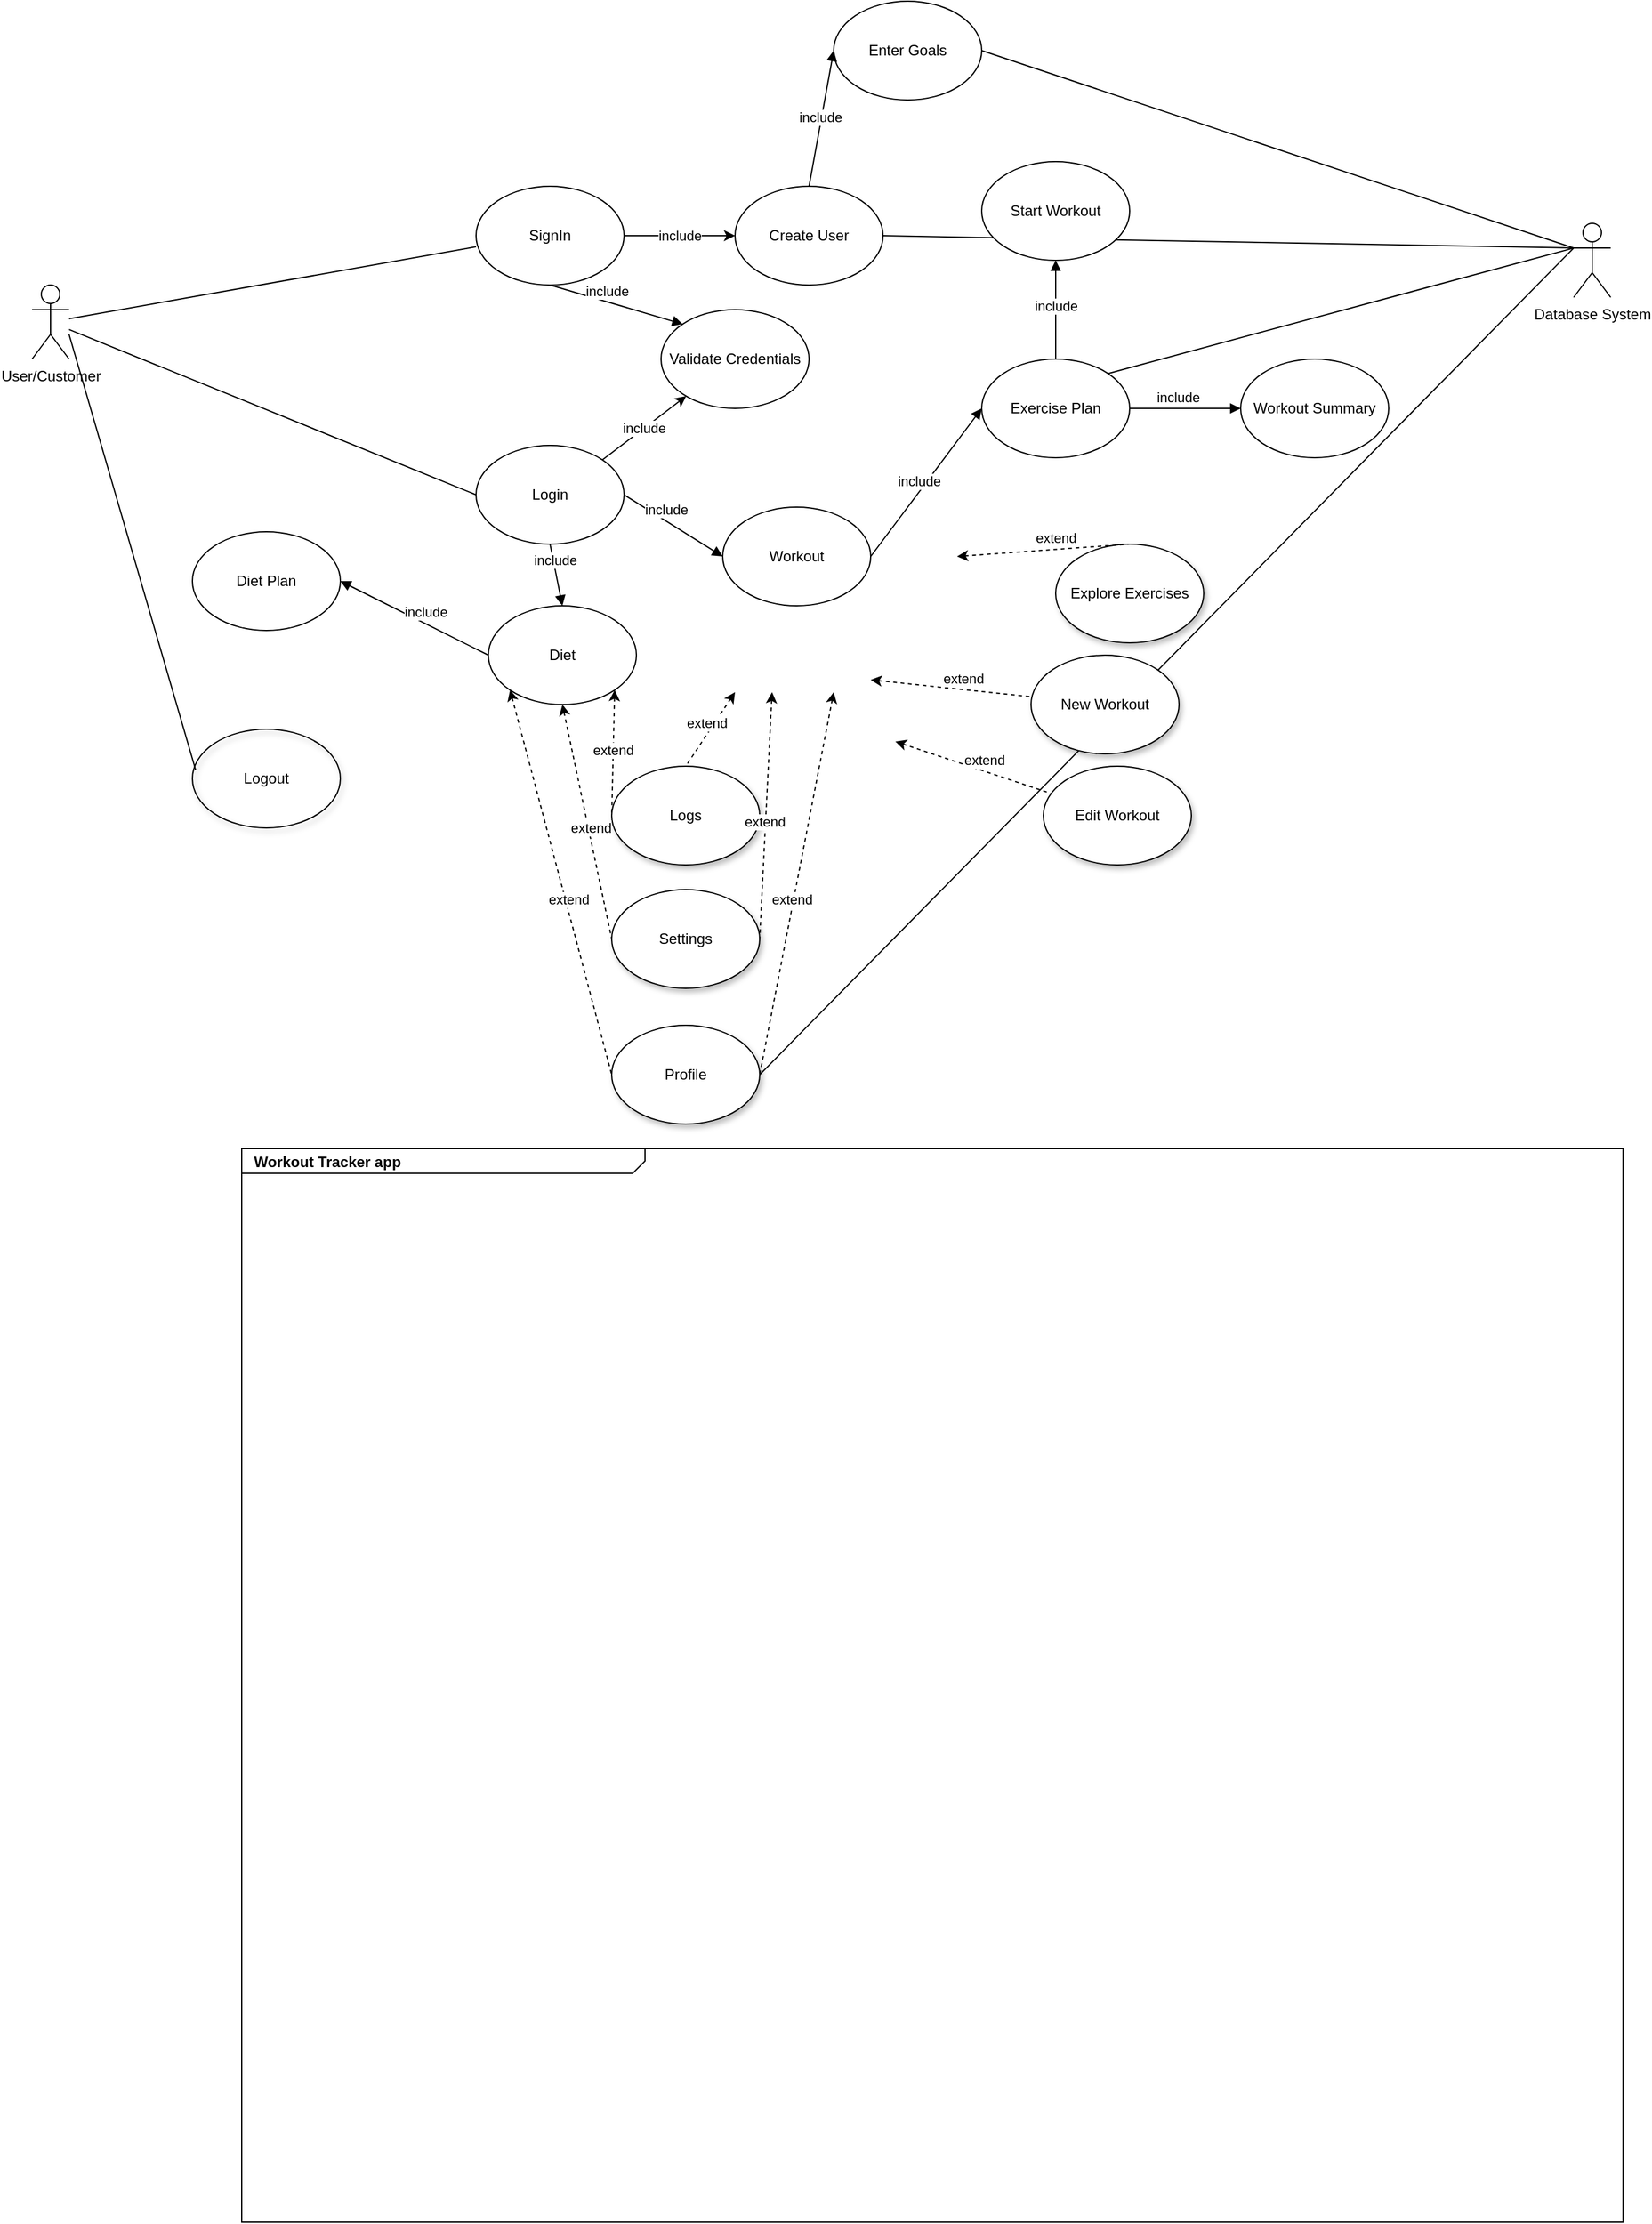 <mxfile version="14.1.9" type="device"><diagram name="Page-1" id="929967ad-93f9-6ef4-fab6-5d389245f69c"><mxGraphModel dx="942" dy="643" grid="1" gridSize="10" guides="1" tooltips="1" connect="1" arrows="1" fold="1" page="1" pageScale="1.5" pageWidth="1169" pageHeight="826" background="none" math="0" shadow="0"><root><mxCell id="0" style=";html=1;"/><mxCell id="1" style=";html=1;" parent="0"/><mxCell id="ImupgbFTNww15qWxXNLe-9" value="" style="endArrow=none;html=1;exitX=1;exitY=0.5;exitDx=0;exitDy=0;" edge="1" parent="1" source="gv6v8NTu2cxi0DHk2Hy_-34"><mxGeometry width="50" height="50" relative="1" as="geometry"><mxPoint x="1070" y="720" as="sourcePoint"/><mxPoint x="1330" y="440" as="targetPoint"/></mxGeometry></mxCell><mxCell id="gv6v8NTu2cxi0DHk2Hy_-1" value="User/Customer" style="shape=umlActor;verticalLabelPosition=bottom;verticalAlign=top;html=1;outlineConnect=0;" parent="1" vertex="1"><mxGeometry x="80" y="470" width="30" height="60" as="geometry"/></mxCell><mxCell id="gv6v8NTu2cxi0DHk2Hy_-2" value="SignIn" style="ellipse;whiteSpace=wrap;html=1;" parent="1" vertex="1"><mxGeometry x="440" y="390" width="120" height="80" as="geometry"/></mxCell><mxCell id="gv6v8NTu2cxi0DHk2Hy_-3" value="Login" style="ellipse;whiteSpace=wrap;html=1;" parent="1" vertex="1"><mxGeometry x="440" y="600" width="120" height="80" as="geometry"/></mxCell><mxCell id="gv6v8NTu2cxi0DHk2Hy_-4" value="" style="endArrow=none;html=1;entryX=0;entryY=0.613;entryDx=0;entryDy=0;entryPerimeter=0;" parent="1" source="gv6v8NTu2cxi0DHk2Hy_-1" target="gv6v8NTu2cxi0DHk2Hy_-2" edge="1"><mxGeometry width="50" height="50" relative="1" as="geometry"><mxPoint x="590" y="530" as="sourcePoint"/><mxPoint x="640" y="480" as="targetPoint"/></mxGeometry></mxCell><mxCell id="gv6v8NTu2cxi0DHk2Hy_-5" value="" style="endArrow=none;html=1;entryX=0;entryY=0.5;entryDx=0;entryDy=0;" parent="1" source="gv6v8NTu2cxi0DHk2Hy_-1" target="gv6v8NTu2cxi0DHk2Hy_-3" edge="1"><mxGeometry width="50" height="50" relative="1" as="geometry"><mxPoint x="590" y="530" as="sourcePoint"/><mxPoint x="451" y="555" as="targetPoint"/></mxGeometry></mxCell><mxCell id="gv6v8NTu2cxi0DHk2Hy_-6" value="Create User" style="ellipse;whiteSpace=wrap;html=1;" parent="1" vertex="1"><mxGeometry x="650" y="390" width="120" height="80" as="geometry"/></mxCell><mxCell id="gv6v8NTu2cxi0DHk2Hy_-7" value="include" style="html=1;verticalAlign=bottom;endArrow=block;exitX=0.5;exitY=1;exitDx=0;exitDy=0;entryX=0;entryY=0;entryDx=0;entryDy=0;" parent="1" source="gv6v8NTu2cxi0DHk2Hy_-2" target="ImupgbFTNww15qWxXNLe-10" edge="1"><mxGeometry x="-0.143" width="80" relative="1" as="geometry"><mxPoint x="580" y="500" as="sourcePoint"/><mxPoint x="530" y="330" as="targetPoint"/><mxPoint as="offset"/></mxGeometry></mxCell><mxCell id="1672d66443f91eb5-1" value="&lt;p style=&quot;margin: 0px ; margin-top: 4px ; margin-left: 10px ; text-align: left&quot;&gt;&lt;b&gt;Workout Tracker app&lt;/b&gt;&lt;/p&gt;" style="html=1;strokeWidth=1;shape=mxgraph.sysml.package;html=1;overflow=fill;whiteSpace=wrap;fillColor=none;gradientColor=none;fontSize=12;align=center;labelX=327.64;" parent="1" vertex="1"><mxGeometry x="250" y="1170" width="1120" height="870" as="geometry"/></mxCell><mxCell id="gv6v8NTu2cxi0DHk2Hy_-8" value="Workout" style="ellipse;whiteSpace=wrap;html=1;" parent="1" vertex="1"><mxGeometry x="640" y="650" width="120" height="80" as="geometry"/></mxCell><mxCell id="gv6v8NTu2cxi0DHk2Hy_-9" value="include" style="html=1;verticalAlign=bottom;endArrow=block;exitX=1;exitY=0.5;exitDx=0;exitDy=0;entryX=0;entryY=0.5;entryDx=0;entryDy=0;" parent="1" target="gv6v8NTu2cxi0DHk2Hy_-8" edge="1" source="gv6v8NTu2cxi0DHk2Hy_-3"><mxGeometry x="-0.143" width="80" relative="1" as="geometry"><mxPoint x="560" y="570" as="sourcePoint"/><mxPoint x="660" y="650" as="targetPoint"/><mxPoint as="offset"/></mxGeometry></mxCell><mxCell id="gv6v8NTu2cxi0DHk2Hy_-10" value="Enter Goals" style="ellipse;whiteSpace=wrap;html=1;" parent="1" vertex="1"><mxGeometry x="730" y="240" width="120" height="80" as="geometry"/></mxCell><mxCell id="gv6v8NTu2cxi0DHk2Hy_-11" value="include" style="html=1;verticalAlign=bottom;endArrow=block;exitX=0.5;exitY=0;exitDx=0;exitDy=0;entryX=0;entryY=0.5;entryDx=0;entryDy=0;" parent="1" source="gv6v8NTu2cxi0DHk2Hy_-6" target="gv6v8NTu2cxi0DHk2Hy_-10" edge="1"><mxGeometry x="-0.143" width="80" relative="1" as="geometry"><mxPoint x="690" y="300" as="sourcePoint"/><mxPoint x="790" y="380" as="targetPoint"/><mxPoint as="offset"/></mxGeometry></mxCell><mxCell id="gv6v8NTu2cxi0DHk2Hy_-16" value="Diet" style="ellipse;whiteSpace=wrap;html=1;" parent="1" vertex="1"><mxGeometry x="450" y="730" width="120" height="80" as="geometry"/></mxCell><mxCell id="gv6v8NTu2cxi0DHk2Hy_-17" value="include" style="html=1;verticalAlign=bottom;endArrow=block;exitX=0.5;exitY=1;exitDx=0;exitDy=0;entryX=0.5;entryY=0;entryDx=0;entryDy=0;" parent="1" source="gv6v8NTu2cxi0DHk2Hy_-3" target="gv6v8NTu2cxi0DHk2Hy_-16" edge="1"><mxGeometry x="-0.143" width="80" relative="1" as="geometry"><mxPoint x="470" y="630" as="sourcePoint"/><mxPoint x="530" y="800" as="targetPoint"/><mxPoint as="offset"/></mxGeometry></mxCell><mxCell id="gv6v8NTu2cxi0DHk2Hy_-18" value="Workout Summary" style="ellipse;whiteSpace=wrap;html=1;" parent="1" vertex="1"><mxGeometry x="1060" y="530" width="120" height="80" as="geometry"/></mxCell><mxCell id="gv6v8NTu2cxi0DHk2Hy_-19" value="include" style="html=1;verticalAlign=bottom;endArrow=block;exitX=1;exitY=0.5;exitDx=0;exitDy=0;entryX=0;entryY=0.5;entryDx=0;entryDy=0;" parent="1" source="gv6v8NTu2cxi0DHk2Hy_-26" target="gv6v8NTu2cxi0DHk2Hy_-18" edge="1"><mxGeometry x="-0.143" width="80" relative="1" as="geometry"><mxPoint x="1110" y="470" as="sourcePoint"/><mxPoint x="1210" y="550" as="targetPoint"/><mxPoint as="offset"/></mxGeometry></mxCell><mxCell id="gv6v8NTu2cxi0DHk2Hy_-20" value="New Workout" style="ellipse;whiteSpace=wrap;html=1;shadow=1;" parent="1" vertex="1"><mxGeometry x="890" y="770" width="120" height="80" as="geometry"/></mxCell><mxCell id="gv6v8NTu2cxi0DHk2Hy_-21" value="extend" style="html=1;verticalAlign=bottom;endArrow=none;startArrow=classic;startFill=1;endFill=0;dashed=1;" parent="1" target="gv6v8NTu2cxi0DHk2Hy_-20" edge="1"><mxGeometry x="0.143" width="80" relative="1" as="geometry"><mxPoint x="760" y="790" as="sourcePoint"/><mxPoint x="490" y="980" as="targetPoint"/><mxPoint as="offset"/></mxGeometry></mxCell><mxCell id="gv6v8NTu2cxi0DHk2Hy_-24" value="Explore Exercises" style="ellipse;whiteSpace=wrap;html=1;shadow=1;" parent="1" vertex="1"><mxGeometry x="910" y="680" width="120" height="80" as="geometry"/></mxCell><mxCell id="gv6v8NTu2cxi0DHk2Hy_-25" value="extend" style="html=1;verticalAlign=bottom;endArrow=none;entryX=0.5;entryY=0;entryDx=0;entryDy=0;startArrow=classic;startFill=1;endFill=0;dashed=1;" parent="1" target="gv6v8NTu2cxi0DHk2Hy_-24" edge="1"><mxGeometry x="0.143" width="80" relative="1" as="geometry"><mxPoint x="830" y="690" as="sourcePoint"/><mxPoint x="373" y="1080.86" as="targetPoint"/><mxPoint as="offset"/></mxGeometry></mxCell><mxCell id="gv6v8NTu2cxi0DHk2Hy_-26" value="Exercise Plan" style="ellipse;whiteSpace=wrap;html=1;" parent="1" vertex="1"><mxGeometry x="850" y="530" width="120" height="80" as="geometry"/></mxCell><mxCell id="gv6v8NTu2cxi0DHk2Hy_-27" value="include" style="html=1;verticalAlign=bottom;endArrow=block;exitX=1;exitY=0.5;exitDx=0;exitDy=0;entryX=0;entryY=0.5;entryDx=0;entryDy=0;" parent="1" source="gv6v8NTu2cxi0DHk2Hy_-8" target="gv6v8NTu2cxi0DHk2Hy_-26" edge="1"><mxGeometry x="-0.143" width="80" relative="1" as="geometry"><mxPoint x="940" y="500" as="sourcePoint"/><mxPoint x="1040" y="580" as="targetPoint"/><mxPoint as="offset"/></mxGeometry></mxCell><mxCell id="gv6v8NTu2cxi0DHk2Hy_-28" value="Diet Plan" style="ellipse;whiteSpace=wrap;html=1;" parent="1" vertex="1"><mxGeometry x="210" y="670" width="120" height="80" as="geometry"/></mxCell><mxCell id="gv6v8NTu2cxi0DHk2Hy_-29" value="include" style="html=1;verticalAlign=bottom;endArrow=block;entryX=1;entryY=0.5;entryDx=0;entryDy=0;exitX=0;exitY=0.5;exitDx=0;exitDy=0;" parent="1" source="gv6v8NTu2cxi0DHk2Hy_-16" target="gv6v8NTu2cxi0DHk2Hy_-28" edge="1"><mxGeometry x="-0.143" width="80" relative="1" as="geometry"><mxPoint x="490" y="810" as="sourcePoint"/><mxPoint x="583" y="1050" as="targetPoint"/><mxPoint as="offset"/></mxGeometry></mxCell><mxCell id="gv6v8NTu2cxi0DHk2Hy_-30" value="Edit Workout" style="ellipse;whiteSpace=wrap;html=1;shadow=1;" parent="1" vertex="1"><mxGeometry x="900" y="860" width="120" height="80" as="geometry"/></mxCell><mxCell id="gv6v8NTu2cxi0DHk2Hy_-31" value="extend" style="html=1;verticalAlign=bottom;endArrow=none;startArrow=classic;startFill=1;endFill=0;dashed=1;" parent="1" target="gv6v8NTu2cxi0DHk2Hy_-30" edge="1"><mxGeometry x="0.143" width="80" relative="1" as="geometry"><mxPoint x="780" y="840" as="sourcePoint"/><mxPoint x="580" y="780" as="targetPoint"/><mxPoint as="offset"/></mxGeometry></mxCell><mxCell id="gv6v8NTu2cxi0DHk2Hy_-32" value="Logs" style="ellipse;whiteSpace=wrap;html=1;shadow=1;" parent="1" vertex="1"><mxGeometry x="550" y="860" width="120" height="80" as="geometry"/></mxCell><mxCell id="gv6v8NTu2cxi0DHk2Hy_-33" value="extend" style="html=1;verticalAlign=bottom;endArrow=none;entryX=0;entryY=0.5;entryDx=0;entryDy=0;startArrow=classic;startFill=1;endFill=0;dashed=1;exitX=1;exitY=1;exitDx=0;exitDy=0;" parent="1" source="gv6v8NTu2cxi0DHk2Hy_-16" target="gv6v8NTu2cxi0DHk2Hy_-32" edge="1"><mxGeometry x="0.143" width="80" relative="1" as="geometry"><mxPoint x="510" y="910" as="sourcePoint"/><mxPoint x="223" y="1280" as="targetPoint"/><mxPoint as="offset"/></mxGeometry></mxCell><mxCell id="gv6v8NTu2cxi0DHk2Hy_-34" value="Profile" style="ellipse;whiteSpace=wrap;html=1;shadow=1;" parent="1" vertex="1"><mxGeometry x="550" y="1070" width="120" height="80" as="geometry"/></mxCell><mxCell id="gv6v8NTu2cxi0DHk2Hy_-35" value="extend" style="html=1;verticalAlign=bottom;endArrow=none;entryX=0;entryY=0.5;entryDx=0;entryDy=0;startArrow=classic;startFill=1;endFill=0;dashed=1;exitX=0;exitY=1;exitDx=0;exitDy=0;" parent="1" source="gv6v8NTu2cxi0DHk2Hy_-16" target="gv6v8NTu2cxi0DHk2Hy_-34" edge="1"><mxGeometry x="0.143" width="80" relative="1" as="geometry"><mxPoint x="542" y="888" as="sourcePoint"/><mxPoint x="423" y="1200" as="targetPoint"/><mxPoint as="offset"/></mxGeometry></mxCell><mxCell id="gv6v8NTu2cxi0DHk2Hy_-36" value="Settings" style="ellipse;whiteSpace=wrap;html=1;shadow=1;" parent="1" vertex="1"><mxGeometry x="550" y="960" width="120" height="80" as="geometry"/></mxCell><mxCell id="gv6v8NTu2cxi0DHk2Hy_-37" value="extend" style="html=1;verticalAlign=bottom;endArrow=none;exitX=0.5;exitY=1;exitDx=0;exitDy=0;entryX=0;entryY=0.5;entryDx=0;entryDy=0;startArrow=classic;startFill=1;endFill=0;dashed=1;" parent="1" source="gv6v8NTu2cxi0DHk2Hy_-16" target="gv6v8NTu2cxi0DHk2Hy_-36" edge="1"><mxGeometry x="0.143" width="80" relative="1" as="geometry"><mxPoint x="745.426" y="968.284" as="sourcePoint"/><mxPoint x="503.0" y="1350" as="targetPoint"/><mxPoint as="offset"/></mxGeometry></mxCell><mxCell id="gv6v8NTu2cxi0DHk2Hy_-38" value="extend" style="html=1;verticalAlign=bottom;endArrow=none;entryX=0.5;entryY=0;entryDx=0;entryDy=0;startArrow=classic;startFill=1;endFill=0;dashed=1;" parent="1" target="gv6v8NTu2cxi0DHk2Hy_-32" edge="1"><mxGeometry x="0.143" width="80" relative="1" as="geometry"><mxPoint x="650" y="800" as="sourcePoint"/><mxPoint x="647.574" y="821.716" as="targetPoint"/><mxPoint as="offset"/></mxGeometry></mxCell><mxCell id="gv6v8NTu2cxi0DHk2Hy_-39" value="extend" style="html=1;verticalAlign=bottom;endArrow=none;entryX=1;entryY=0.5;entryDx=0;entryDy=0;startArrow=classic;startFill=1;endFill=0;dashed=1;" parent="1" target="gv6v8NTu2cxi0DHk2Hy_-36" edge="1"><mxGeometry x="0.143" width="80" relative="1" as="geometry"><mxPoint x="680" y="800" as="sourcePoint"/><mxPoint x="767.574" y="1001.716" as="targetPoint"/><mxPoint as="offset"/></mxGeometry></mxCell><mxCell id="gv6v8NTu2cxi0DHk2Hy_-40" value="extend" style="html=1;verticalAlign=bottom;endArrow=none;entryX=1;entryY=0.5;entryDx=0;entryDy=0;startArrow=classic;startFill=1;endFill=0;dashed=1;" parent="1" target="gv6v8NTu2cxi0DHk2Hy_-34" edge="1"><mxGeometry x="0.143" width="80" relative="1" as="geometry"><mxPoint x="730" y="800" as="sourcePoint"/><mxPoint x="787.574" y="1091.716" as="targetPoint"/><mxPoint as="offset"/></mxGeometry></mxCell><mxCell id="gv6v8NTu2cxi0DHk2Hy_-42" value="include" style="html=1;verticalAlign=bottom;endArrow=block;exitX=0.5;exitY=0;exitDx=0;exitDy=0;entryX=0.5;entryY=1;entryDx=0;entryDy=0;" parent="1" source="gv6v8NTu2cxi0DHk2Hy_-26" target="gv6v8NTu2cxi0DHk2Hy_-41" edge="1"><mxGeometry x="-0.143" width="80" relative="1" as="geometry"><mxPoint x="820" y="440" as="sourcePoint"/><mxPoint x="1060" y="420" as="targetPoint"/><mxPoint as="offset"/></mxGeometry></mxCell><mxCell id="gv6v8NTu2cxi0DHk2Hy_-43" value="Logout" style="ellipse;whiteSpace=wrap;html=1;shadow=1;strokeWidth=1;fillColor=none;" parent="1" vertex="1"><mxGeometry x="210" y="830" width="120" height="80" as="geometry"/></mxCell><mxCell id="gv6v8NTu2cxi0DHk2Hy_-45" value="" style="endArrow=none;html=1;entryX=0.022;entryY=0.413;entryDx=0;entryDy=0;entryPerimeter=0;" parent="1" target="gv6v8NTu2cxi0DHk2Hy_-43" edge="1"><mxGeometry width="50" height="50" relative="1" as="geometry"><mxPoint x="110" y="510" as="sourcePoint"/><mxPoint x="550" y="720" as="targetPoint"/></mxGeometry></mxCell><mxCell id="ImupgbFTNww15qWxXNLe-1" value="Database System" style="shape=umlActor;verticalLabelPosition=bottom;verticalAlign=top;html=1;outlineConnect=0;" vertex="1" parent="1"><mxGeometry x="1330" y="420" width="30" height="60" as="geometry"/></mxCell><mxCell id="ImupgbFTNww15qWxXNLe-3" value="" style="endArrow=none;html=1;exitX=0;exitY=0.333;exitDx=0;exitDy=0;exitPerimeter=0;entryX=1;entryY=0.5;entryDx=0;entryDy=0;" edge="1" parent="1" source="ImupgbFTNww15qWxXNLe-1" target="gv6v8NTu2cxi0DHk2Hy_-10"><mxGeometry width="50" height="50" relative="1" as="geometry"><mxPoint x="1000" y="520" as="sourcePoint"/><mxPoint x="1300" y="460" as="targetPoint"/></mxGeometry></mxCell><mxCell id="ImupgbFTNww15qWxXNLe-6" value="" style="endArrow=none;html=1;exitX=1;exitY=0.5;exitDx=0;exitDy=0;" edge="1" parent="1" source="gv6v8NTu2cxi0DHk2Hy_-6"><mxGeometry width="50" height="50" relative="1" as="geometry"><mxPoint x="830" y="470" as="sourcePoint"/><mxPoint x="1330" y="440" as="targetPoint"/></mxGeometry></mxCell><mxCell id="gv6v8NTu2cxi0DHk2Hy_-41" value="Start Workout" style="ellipse;whiteSpace=wrap;html=1;" parent="1" vertex="1"><mxGeometry x="850" y="370" width="120" height="80" as="geometry"/></mxCell><mxCell id="ImupgbFTNww15qWxXNLe-7" value="" style="endArrow=none;html=1;exitX=1;exitY=0;exitDx=0;exitDy=0;" edge="1" parent="1" source="gv6v8NTu2cxi0DHk2Hy_-26"><mxGeometry width="50" height="50" relative="1" as="geometry"><mxPoint x="1000" y="530" as="sourcePoint"/><mxPoint x="1330" y="440" as="targetPoint"/></mxGeometry></mxCell><mxCell id="ImupgbFTNww15qWxXNLe-10" value="Validate Credentials" style="ellipse;whiteSpace=wrap;html=1;" vertex="1" parent="1"><mxGeometry x="590" y="490" width="120" height="80" as="geometry"/></mxCell><mxCell id="ImupgbFTNww15qWxXNLe-11" value="include" style="endArrow=classic;html=1;exitX=1;exitY=0.5;exitDx=0;exitDy=0;entryX=0;entryY=0.5;entryDx=0;entryDy=0;" edge="1" parent="1" source="gv6v8NTu2cxi0DHk2Hy_-2" target="gv6v8NTu2cxi0DHk2Hy_-6"><mxGeometry width="50" height="50" relative="1" as="geometry"><mxPoint x="600" y="390" as="sourcePoint"/><mxPoint x="654" y="421" as="targetPoint"/></mxGeometry></mxCell><mxCell id="ImupgbFTNww15qWxXNLe-15" value="include" style="endArrow=classic;html=1;exitX=1;exitY=0;exitDx=0;exitDy=0;" edge="1" parent="1" source="gv6v8NTu2cxi0DHk2Hy_-3" target="ImupgbFTNww15qWxXNLe-10"><mxGeometry width="50" height="50" relative="1" as="geometry"><mxPoint x="520" y="720" as="sourcePoint"/><mxPoint x="580" y="620" as="targetPoint"/></mxGeometry></mxCell></root></mxGraphModel></diagram></mxfile>